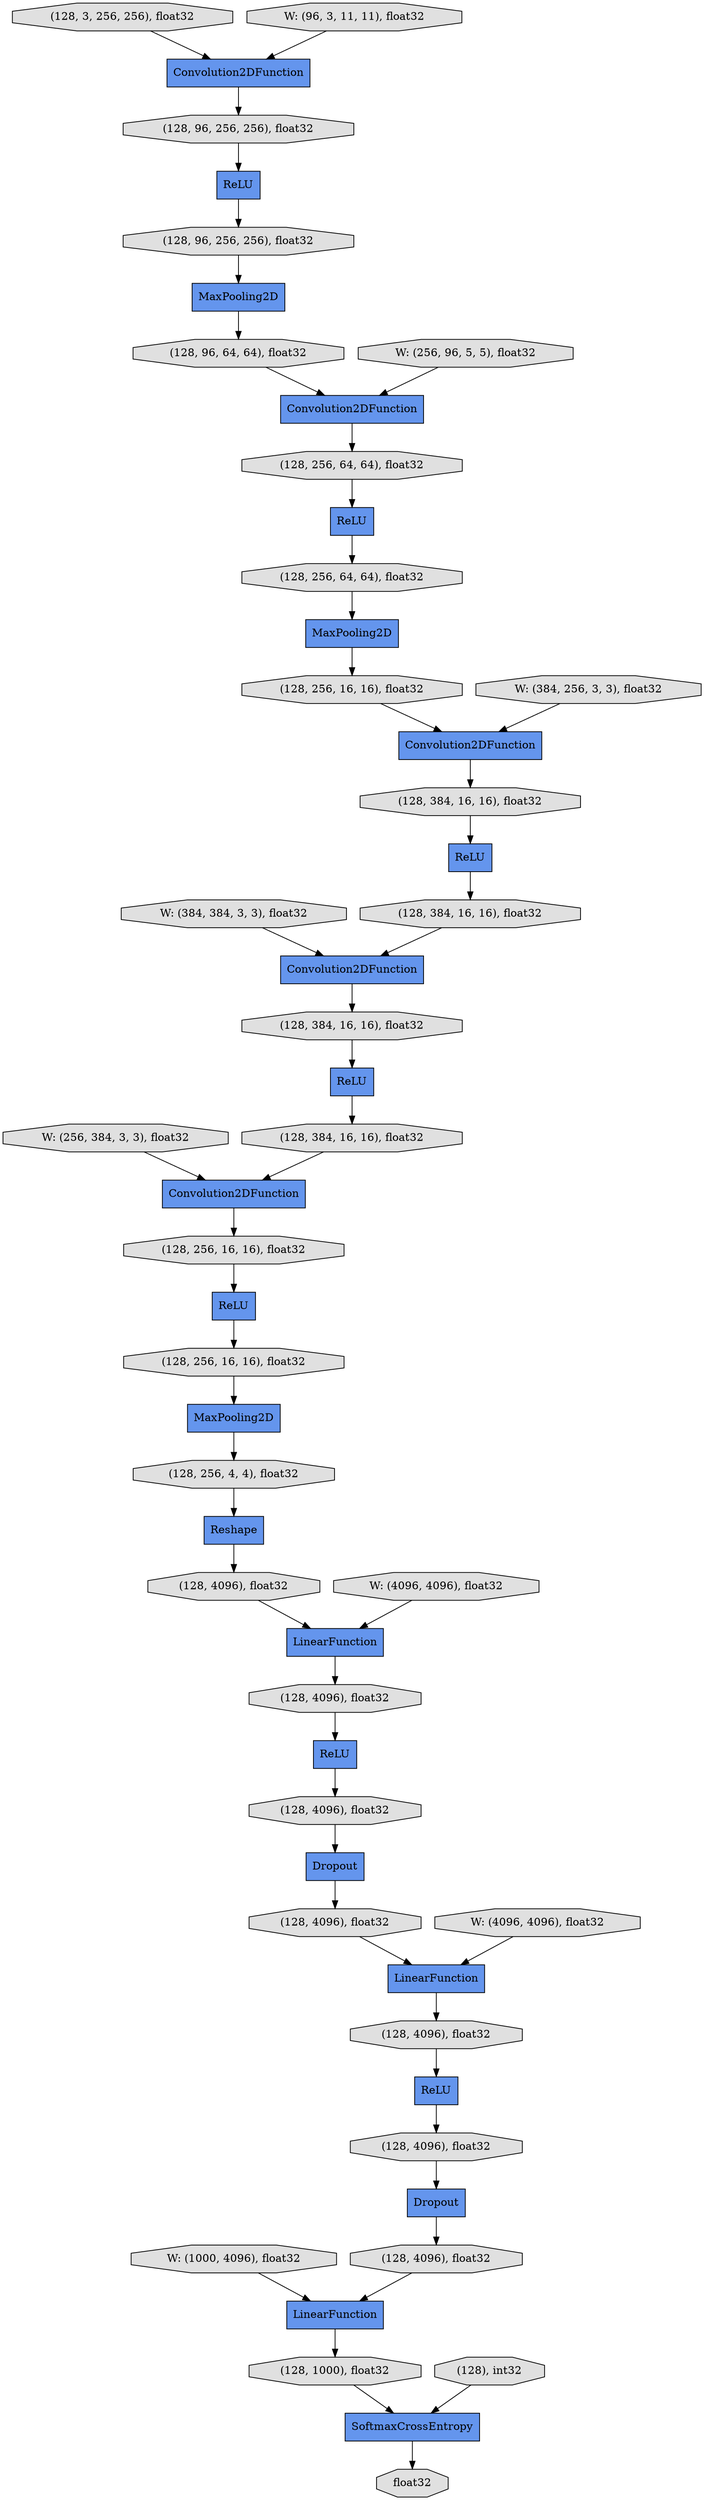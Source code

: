 digraph graphname{rankdir=TB;47635733272592 [label="W: (1000, 4096), float32",shape="octagon",fillcolor="#E0E0E0",style="filled"];47636912470032 [label="(128, 256, 16, 16), float32",shape="octagon",fillcolor="#E0E0E0",style="filled"];47636912289808 [label="MaxPooling2D",shape="record",fillcolor="#6495ED",style="filled"];47636912203792 [label="ReLU",shape="record",fillcolor="#6495ED",style="filled"];47636912607312 [label="(128, 4096), float32",shape="octagon",fillcolor="#E0E0E0",style="filled"];47636912470096 [label="ReLU",shape="record",fillcolor="#6495ED",style="filled"];47636912332944 [label="(128, 3, 256, 256), float32",shape="octagon",fillcolor="#E0E0E0",style="filled"];47636912470224 [label="(128, 256, 16, 16), float32",shape="octagon",fillcolor="#E0E0E0",style="filled"];47635733270736 [label="W: (384, 384, 3, 3), float32",shape="octagon",fillcolor="#E0E0E0",style="filled"];47636912607504 [label="(128, 4096), float32",shape="octagon",fillcolor="#E0E0E0",style="filled"];47636912470288 [label="(128, 256, 4, 4), float32",shape="octagon",fillcolor="#E0E0E0",style="filled"];47636912447760 [label="(128, 96, 64, 64), float32",shape="octagon",fillcolor="#E0E0E0",style="filled"];47636912470416 [label="LinearFunction",shape="record",fillcolor="#6495ED",style="filled"];47636912290192 [label="(128, 96, 256, 256), float32",shape="octagon",fillcolor="#E0E0E0",style="filled"];47636912447888 [label="(128, 96, 256, 256), float32",shape="octagon",fillcolor="#E0E0E0",style="filled"];47636912468432 [label="ReLU",shape="record",fillcolor="#6495ED",style="filled"];47636912607824 [label="(128, 1000), float32",shape="octagon",fillcolor="#E0E0E0",style="filled"];47636912468560 [label="(128, 256, 64, 64), float32",shape="octagon",fillcolor="#E0E0E0",style="filled"];47635733271184 [label="W: (256, 384, 3, 3), float32",shape="octagon",fillcolor="#E0E0E0",style="filled"];47636912468624 [label="ReLU",shape="record",fillcolor="#6495ED",style="filled"];47635733269136 [label="W: (256, 96, 5, 5), float32",shape="octagon",fillcolor="#E0E0E0",style="filled"];47635725017744 [label="MaxPooling2D",shape="record",fillcolor="#6495ED",style="filled"];47636912468688 [label="(128, 256, 64, 64), float32",shape="octagon",fillcolor="#E0E0E0",style="filled"];47636912470800 [label="Reshape",shape="record",fillcolor="#6495ED",style="filled"];47636912468752 [label="(128, 256, 16, 16), float32",shape="octagon",fillcolor="#E0E0E0",style="filled"];47636912470864 [label="LinearFunction",shape="record",fillcolor="#6495ED",style="filled"];47636912468816 [label="Convolution2DFunction",shape="record",fillcolor="#6495ED",style="filled"];47635733269328 [label="W: (96, 3, 11, 11), float32",shape="octagon",fillcolor="#E0E0E0",style="filled"];47636912470928 [label="(128, 4096), float32",shape="octagon",fillcolor="#E0E0E0",style="filled"];47636912468880 [label="Convolution2DFunction",shape="record",fillcolor="#6495ED",style="filled"];47636912608208 [label="(128), int32",shape="octagon",fillcolor="#E0E0E0",style="filled"];47635733271632 [label="W: (4096, 4096), float32",shape="octagon",fillcolor="#E0E0E0",style="filled"];47635724981328 [label="Convolution2DFunction",shape="record",fillcolor="#6495ED",style="filled"];47636912471184 [label="(128, 4096), float32",shape="octagon",fillcolor="#E0E0E0",style="filled"];47636912469136 [label="(128, 384, 16, 16), float32",shape="octagon",fillcolor="#E0E0E0",style="filled"];47636912608464 [label="float32",shape="octagon",fillcolor="#E0E0E0",style="filled"];47636912469200 [label="Convolution2DFunction",shape="record",fillcolor="#6495ED",style="filled"];47636912471312 [label="(128, 4096), float32",shape="octagon",fillcolor="#E0E0E0",style="filled"];47636912469264 [label="ReLU",shape="record",fillcolor="#6495ED",style="filled"];47636912469328 [label="(128, 384, 16, 16), float32",shape="octagon",fillcolor="#E0E0E0",style="filled"];47636912471568 [label="LinearFunction",shape="record",fillcolor="#6495ED",style="filled"];47636912360976 [label="Convolution2DFunction",shape="record",fillcolor="#6495ED",style="filled"];47636912471632 [label="(128, 4096), float32",shape="octagon",fillcolor="#E0E0E0",style="filled"];47635733272144 [label="W: (4096, 4096), float32",shape="octagon",fillcolor="#E0E0E0",style="filled"];47636912361040 [label="Dropout",shape="record",fillcolor="#6495ED",style="filled"];47636912469584 [label="(128, 384, 16, 16), float32",shape="octagon",fillcolor="#E0E0E0",style="filled"];47635733268176 [label="ReLU",shape="record",fillcolor="#6495ED",style="filled"];47636912469712 [label="MaxPooling2D",shape="record",fillcolor="#6495ED",style="filled"];47635733270224 [label="W: (384, 256, 3, 3), float32",shape="octagon",fillcolor="#E0E0E0",style="filled"];47636912289488 [label="ReLU",shape="record",fillcolor="#6495ED",style="filled"];47636912469776 [label="(128, 384, 16, 16), float32",shape="octagon",fillcolor="#E0E0E0",style="filled"];47636912471888 [label="Dropout",shape="record",fillcolor="#6495ED",style="filled"];47636912471952 [label="SoftmaxCrossEntropy",shape="record",fillcolor="#6495ED",style="filled"];47636912472016 [label="(128, 4096), float32",shape="octagon",fillcolor="#E0E0E0",style="filled"];47636912471184 -> 47635733268176;47636912468688 -> 47636912289808;47636912447760 -> 47635724981328;47636912360976 -> 47636912447888;47636912468880 -> 47636912469584;47636912468624 -> 47636912469328;47636912468560 -> 47636912289488;47636912471952 -> 47636912608464;47636912447888 -> 47636912203792;47636912469264 -> 47636912470224;47636912469584 -> 47636912468432;47636912471312 -> 47636912361040;47636912469200 -> 47636912470032;47636912470096 -> 47636912607312;47636912203792 -> 47636912290192;47636912470864 -> 47636912472016;47636912607824 -> 47636912471952;47636912471568 -> 47636912607824;47635733268176 -> 47636912471312;47636912468752 -> 47636912468816;47636912470416 -> 47636912471184;47635733271184 -> 47636912469200;47636912469328 -> 47636912468880;47636912289488 -> 47636912468688;47635724981328 -> 47636912468560;47635733270736 -> 47636912468880;47636912470032 -> 47636912469264;47636912469136 -> 47636912468624;47636912471632 -> 47636912470864;47635733272144 -> 47636912470864;47636912470800 -> 47636912470928;47635725017744 -> 47636912447760;47636912608208 -> 47636912471952;47636912471888 -> 47636912607504;47635733269136 -> 47635724981328;47636912472016 -> 47636912470096;47635733272592 -> 47636912471568;47636912470288 -> 47636912470800;47635733270224 -> 47636912468816;47636912468432 -> 47636912469776;47636912290192 -> 47635725017744;47636912361040 -> 47636912471632;47636912470224 -> 47636912469712;47636912332944 -> 47636912360976;47635733269328 -> 47636912360976;47636912607504 -> 47636912471568;47636912470928 -> 47636912470416;47636912289808 -> 47636912468752;47635733271632 -> 47636912470416;47636912469712 -> 47636912470288;47636912468816 -> 47636912469136;47636912607312 -> 47636912471888;47636912469776 -> 47636912469200;}